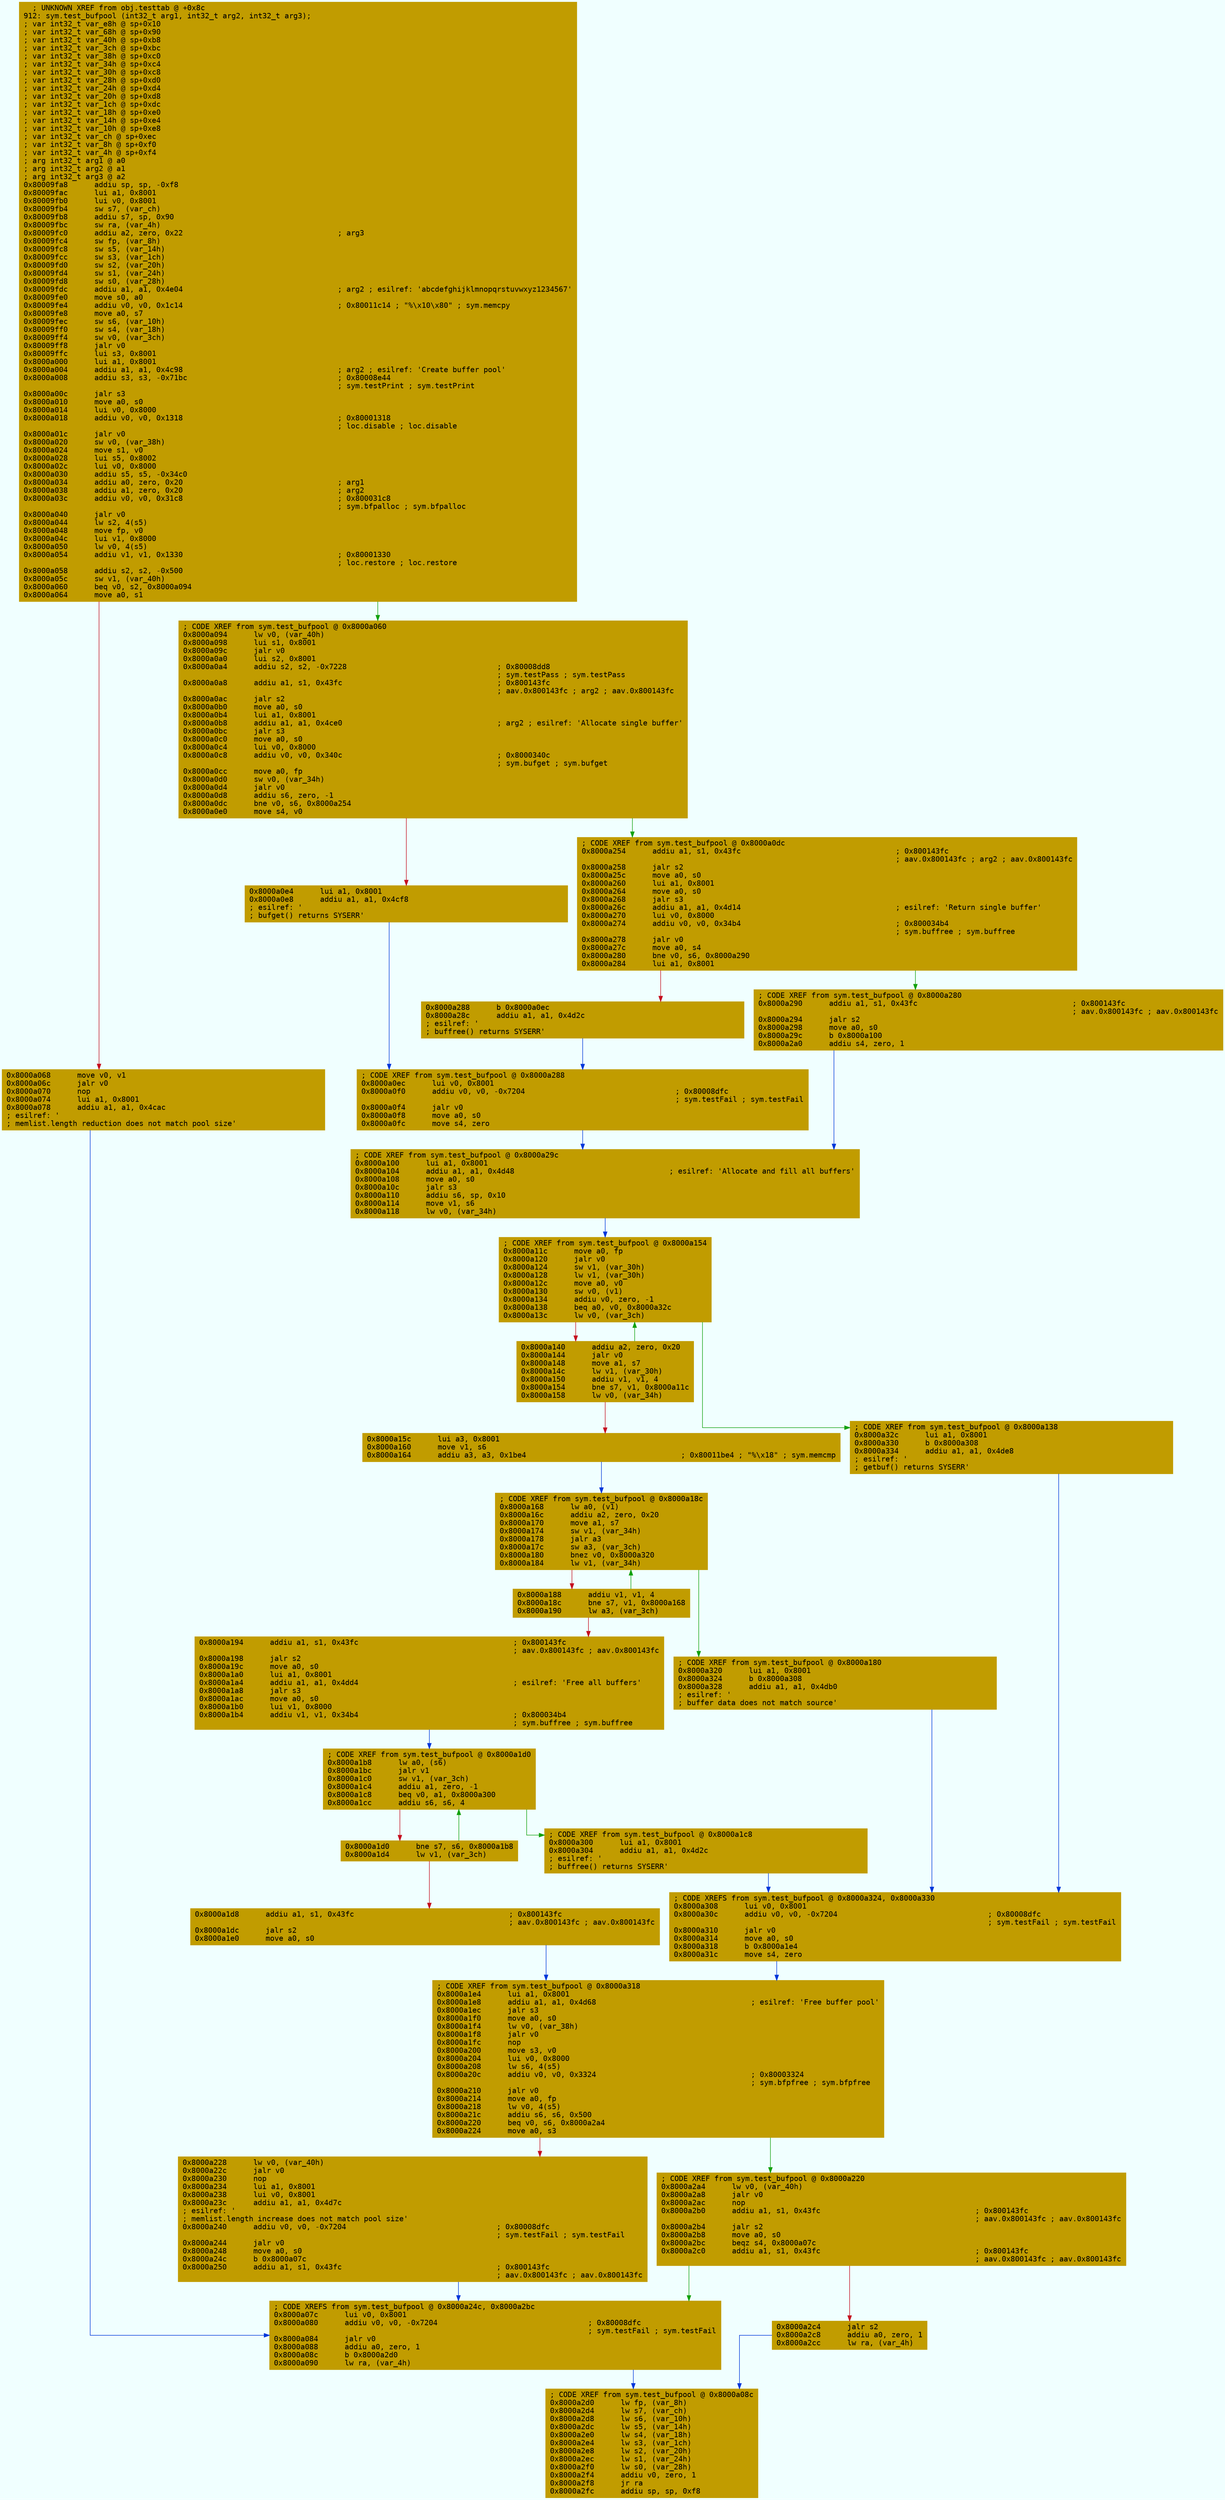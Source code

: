 digraph code {
	graph [bgcolor=azure fontsize=8 fontname="Courier" splines="ortho"];
	node [fillcolor=gray style=filled shape=box];
	edge [arrowhead="normal"];
	"0x80009fa8" [URL="sym.test_bufpool/0x80009fa8", fillcolor="#c19c00",color="#c19c00", fontname="Courier",label="  ; UNKNOWN XREF from obj.testtab @ +0x8c\l912: sym.test_bufpool (int32_t arg1, int32_t arg2, int32_t arg3);\l; var int32_t var_e8h @ sp+0x10\l; var int32_t var_68h @ sp+0x90\l; var int32_t var_40h @ sp+0xb8\l; var int32_t var_3ch @ sp+0xbc\l; var int32_t var_38h @ sp+0xc0\l; var int32_t var_34h @ sp+0xc4\l; var int32_t var_30h @ sp+0xc8\l; var int32_t var_28h @ sp+0xd0\l; var int32_t var_24h @ sp+0xd4\l; var int32_t var_20h @ sp+0xd8\l; var int32_t var_1ch @ sp+0xdc\l; var int32_t var_18h @ sp+0xe0\l; var int32_t var_14h @ sp+0xe4\l; var int32_t var_10h @ sp+0xe8\l; var int32_t var_ch @ sp+0xec\l; var int32_t var_8h @ sp+0xf0\l; var int32_t var_4h @ sp+0xf4\l; arg int32_t arg1 @ a0\l; arg int32_t arg2 @ a1\l; arg int32_t arg3 @ a2\l0x80009fa8      addiu sp, sp, -0xf8\l0x80009fac      lui a1, 0x8001\l0x80009fb0      lui v0, 0x8001\l0x80009fb4      sw s7, (var_ch)\l0x80009fb8      addiu s7, sp, 0x90\l0x80009fbc      sw ra, (var_4h)\l0x80009fc0      addiu a2, zero, 0x22                                   ; arg3\l0x80009fc4      sw fp, (var_8h)\l0x80009fc8      sw s5, (var_14h)\l0x80009fcc      sw s3, (var_1ch)\l0x80009fd0      sw s2, (var_20h)\l0x80009fd4      sw s1, (var_24h)\l0x80009fd8      sw s0, (var_28h)\l0x80009fdc      addiu a1, a1, 0x4e04                                   ; arg2 ; esilref: 'abcdefghijklmnopqrstuvwxyz1234567'\l0x80009fe0      move s0, a0\l0x80009fe4      addiu v0, v0, 0x1c14                                   ; 0x80011c14 ; \"%\\x10\\x80\" ; sym.memcpy\l0x80009fe8      move a0, s7\l0x80009fec      sw s6, (var_10h)\l0x80009ff0      sw s4, (var_18h)\l0x80009ff4      sw v0, (var_3ch)\l0x80009ff8      jalr v0\l0x80009ffc      lui s3, 0x8001\l0x8000a000      lui a1, 0x8001\l0x8000a004      addiu a1, a1, 0x4c98                                   ; arg2 ; esilref: 'Create buffer pool'\l0x8000a008      addiu s3, s3, -0x71bc                                  ; 0x80008e44\l                                                                       ; sym.testPrint ; sym.testPrint\l0x8000a00c      jalr s3\l0x8000a010      move a0, s0\l0x8000a014      lui v0, 0x8000\l0x8000a018      addiu v0, v0, 0x1318                                   ; 0x80001318\l                                                                       ; loc.disable ; loc.disable\l0x8000a01c      jalr v0\l0x8000a020      sw v0, (var_38h)\l0x8000a024      move s1, v0\l0x8000a028      lui s5, 0x8002\l0x8000a02c      lui v0, 0x8000\l0x8000a030      addiu s5, s5, -0x34c0\l0x8000a034      addiu a0, zero, 0x20                                   ; arg1\l0x8000a038      addiu a1, zero, 0x20                                   ; arg2\l0x8000a03c      addiu v0, v0, 0x31c8                                   ; 0x800031c8\l                                                                       ; sym.bfpalloc ; sym.bfpalloc\l0x8000a040      jalr v0\l0x8000a044      lw s2, 4(s5)\l0x8000a048      move fp, v0\l0x8000a04c      lui v1, 0x8000\l0x8000a050      lw v0, 4(s5)\l0x8000a054      addiu v1, v1, 0x1330                                   ; 0x80001330\l                                                                       ; loc.restore ; loc.restore\l0x8000a058      addiu s2, s2, -0x500\l0x8000a05c      sw v1, (var_40h)\l0x8000a060      beq v0, s2, 0x8000a094\l0x8000a064      move a0, s1\l"]
	"0x8000a068" [URL="sym.test_bufpool/0x8000a068", fillcolor="#c19c00",color="#c19c00", fontname="Courier",label="0x8000a068      move v0, v1\l0x8000a06c      jalr v0\l0x8000a070      nop\l0x8000a074      lui a1, 0x8001\l0x8000a078      addiu a1, a1, 0x4cac                                   \l; esilref: '\l; memlist.length reduction does not match pool size'\l"]
	"0x8000a07c" [URL="sym.test_bufpool/0x8000a07c", fillcolor="#c19c00",color="#c19c00", fontname="Courier",label="; CODE XREFS from sym.test_bufpool @ 0x8000a24c, 0x8000a2bc\l0x8000a07c      lui v0, 0x8001\l0x8000a080      addiu v0, v0, -0x7204                                  ; 0x80008dfc\l                                                                       ; sym.testFail ; sym.testFail\l0x8000a084      jalr v0\l0x8000a088      addiu a0, zero, 1\l0x8000a08c      b 0x8000a2d0\l0x8000a090      lw ra, (var_4h)\l"]
	"0x8000a094" [URL="sym.test_bufpool/0x8000a094", fillcolor="#c19c00",color="#c19c00", fontname="Courier",label="; CODE XREF from sym.test_bufpool @ 0x8000a060\l0x8000a094      lw v0, (var_40h)\l0x8000a098      lui s1, 0x8001\l0x8000a09c      jalr v0\l0x8000a0a0      lui s2, 0x8001\l0x8000a0a4      addiu s2, s2, -0x7228                                  ; 0x80008dd8\l                                                                       ; sym.testPass ; sym.testPass\l0x8000a0a8      addiu a1, s1, 0x43fc                                   ; 0x800143fc\l                                                                       ; aav.0x800143fc ; arg2 ; aav.0x800143fc\l0x8000a0ac      jalr s2\l0x8000a0b0      move a0, s0\l0x8000a0b4      lui a1, 0x8001\l0x8000a0b8      addiu a1, a1, 0x4ce0                                   ; arg2 ; esilref: 'Allocate single buffer'\l0x8000a0bc      jalr s3\l0x8000a0c0      move a0, s0\l0x8000a0c4      lui v0, 0x8000\l0x8000a0c8      addiu v0, v0, 0x340c                                   ; 0x8000340c\l                                                                       ; sym.bufget ; sym.bufget\l0x8000a0cc      move a0, fp\l0x8000a0d0      sw v0, (var_34h)\l0x8000a0d4      jalr v0\l0x8000a0d8      addiu s6, zero, -1\l0x8000a0dc      bne v0, s6, 0x8000a254\l0x8000a0e0      move s4, v0\l"]
	"0x8000a0e4" [URL="sym.test_bufpool/0x8000a0e4", fillcolor="#c19c00",color="#c19c00", fontname="Courier",label="0x8000a0e4      lui a1, 0x8001\l0x8000a0e8      addiu a1, a1, 0x4cf8                                   \l; esilref: '\l; bufget() returns SYSERR'\l"]
	"0x8000a0ec" [URL="sym.test_bufpool/0x8000a0ec", fillcolor="#c19c00",color="#c19c00", fontname="Courier",label="; CODE XREF from sym.test_bufpool @ 0x8000a288\l0x8000a0ec      lui v0, 0x8001\l0x8000a0f0      addiu v0, v0, -0x7204                                  ; 0x80008dfc\l                                                                       ; sym.testFail ; sym.testFail\l0x8000a0f4      jalr v0\l0x8000a0f8      move a0, s0\l0x8000a0fc      move s4, zero\l"]
	"0x8000a100" [URL="sym.test_bufpool/0x8000a100", fillcolor="#c19c00",color="#c19c00", fontname="Courier",label="; CODE XREF from sym.test_bufpool @ 0x8000a29c\l0x8000a100      lui a1, 0x8001\l0x8000a104      addiu a1, a1, 0x4d48                                   ; esilref: 'Allocate and fill all buffers'\l0x8000a108      move a0, s0\l0x8000a10c      jalr s3\l0x8000a110      addiu s6, sp, 0x10\l0x8000a114      move v1, s6\l0x8000a118      lw v0, (var_34h)\l"]
	"0x8000a11c" [URL="sym.test_bufpool/0x8000a11c", fillcolor="#c19c00",color="#c19c00", fontname="Courier",label="; CODE XREF from sym.test_bufpool @ 0x8000a154\l0x8000a11c      move a0, fp\l0x8000a120      jalr v0\l0x8000a124      sw v1, (var_30h)\l0x8000a128      lw v1, (var_30h)\l0x8000a12c      move a0, v0\l0x8000a130      sw v0, (v1)\l0x8000a134      addiu v0, zero, -1\l0x8000a138      beq a0, v0, 0x8000a32c\l0x8000a13c      lw v0, (var_3ch)\l"]
	"0x8000a140" [URL="sym.test_bufpool/0x8000a140", fillcolor="#c19c00",color="#c19c00", fontname="Courier",label="0x8000a140      addiu a2, zero, 0x20\l0x8000a144      jalr v0\l0x8000a148      move a1, s7\l0x8000a14c      lw v1, (var_30h)\l0x8000a150      addiu v1, v1, 4\l0x8000a154      bne s7, v1, 0x8000a11c\l0x8000a158      lw v0, (var_34h)\l"]
	"0x8000a15c" [URL="sym.test_bufpool/0x8000a15c", fillcolor="#c19c00",color="#c19c00", fontname="Courier",label="0x8000a15c      lui a3, 0x8001\l0x8000a160      move v1, s6\l0x8000a164      addiu a3, a3, 0x1be4                                   ; 0x80011be4 ; \"%\\x18\" ; sym.memcmp\l"]
	"0x8000a168" [URL="sym.test_bufpool/0x8000a168", fillcolor="#c19c00",color="#c19c00", fontname="Courier",label="; CODE XREF from sym.test_bufpool @ 0x8000a18c\l0x8000a168      lw a0, (v1)\l0x8000a16c      addiu a2, zero, 0x20\l0x8000a170      move a1, s7\l0x8000a174      sw v1, (var_34h)\l0x8000a178      jalr a3\l0x8000a17c      sw a3, (var_3ch)\l0x8000a180      bnez v0, 0x8000a320\l0x8000a184      lw v1, (var_34h)\l"]
	"0x8000a188" [URL="sym.test_bufpool/0x8000a188", fillcolor="#c19c00",color="#c19c00", fontname="Courier",label="0x8000a188      addiu v1, v1, 4\l0x8000a18c      bne s7, v1, 0x8000a168\l0x8000a190      lw a3, (var_3ch)\l"]
	"0x8000a194" [URL="sym.test_bufpool/0x8000a194", fillcolor="#c19c00",color="#c19c00", fontname="Courier",label="0x8000a194      addiu a1, s1, 0x43fc                                   ; 0x800143fc\l                                                                       ; aav.0x800143fc ; aav.0x800143fc\l0x8000a198      jalr s2\l0x8000a19c      move a0, s0\l0x8000a1a0      lui a1, 0x8001\l0x8000a1a4      addiu a1, a1, 0x4dd4                                   ; esilref: 'Free all buffers'\l0x8000a1a8      jalr s3\l0x8000a1ac      move a0, s0\l0x8000a1b0      lui v1, 0x8000\l0x8000a1b4      addiu v1, v1, 0x34b4                                   ; 0x800034b4\l                                                                       ; sym.buffree ; sym.buffree\l"]
	"0x8000a1b8" [URL="sym.test_bufpool/0x8000a1b8", fillcolor="#c19c00",color="#c19c00", fontname="Courier",label="; CODE XREF from sym.test_bufpool @ 0x8000a1d0\l0x8000a1b8      lw a0, (s6)\l0x8000a1bc      jalr v1\l0x8000a1c0      sw v1, (var_3ch)\l0x8000a1c4      addiu a1, zero, -1\l0x8000a1c8      beq v0, a1, 0x8000a300\l0x8000a1cc      addiu s6, s6, 4\l"]
	"0x8000a1d0" [URL="sym.test_bufpool/0x8000a1d0", fillcolor="#c19c00",color="#c19c00", fontname="Courier",label="0x8000a1d0      bne s7, s6, 0x8000a1b8\l0x8000a1d4      lw v1, (var_3ch)\l"]
	"0x8000a1d8" [URL="sym.test_bufpool/0x8000a1d8", fillcolor="#c19c00",color="#c19c00", fontname="Courier",label="0x8000a1d8      addiu a1, s1, 0x43fc                                   ; 0x800143fc\l                                                                       ; aav.0x800143fc ; aav.0x800143fc\l0x8000a1dc      jalr s2\l0x8000a1e0      move a0, s0\l"]
	"0x8000a1e4" [URL="sym.test_bufpool/0x8000a1e4", fillcolor="#c19c00",color="#c19c00", fontname="Courier",label="; CODE XREF from sym.test_bufpool @ 0x8000a318\l0x8000a1e4      lui a1, 0x8001\l0x8000a1e8      addiu a1, a1, 0x4d68                                   ; esilref: 'Free buffer pool'\l0x8000a1ec      jalr s3\l0x8000a1f0      move a0, s0\l0x8000a1f4      lw v0, (var_38h)\l0x8000a1f8      jalr v0\l0x8000a1fc      nop\l0x8000a200      move s3, v0\l0x8000a204      lui v0, 0x8000\l0x8000a208      lw s6, 4(s5)\l0x8000a20c      addiu v0, v0, 0x3324                                   ; 0x80003324\l                                                                       ; sym.bfpfree ; sym.bfpfree\l0x8000a210      jalr v0\l0x8000a214      move a0, fp\l0x8000a218      lw v0, 4(s5)\l0x8000a21c      addiu s6, s6, 0x500\l0x8000a220      beq v0, s6, 0x8000a2a4\l0x8000a224      move a0, s3\l"]
	"0x8000a228" [URL="sym.test_bufpool/0x8000a228", fillcolor="#c19c00",color="#c19c00", fontname="Courier",label="0x8000a228      lw v0, (var_40h)\l0x8000a22c      jalr v0\l0x8000a230      nop\l0x8000a234      lui a1, 0x8001\l0x8000a238      lui v0, 0x8001\l0x8000a23c      addiu a1, a1, 0x4d7c                                   \l; esilref: '\l; memlist.length increase does not match pool size'\l0x8000a240      addiu v0, v0, -0x7204                                  ; 0x80008dfc\l                                                                       ; sym.testFail ; sym.testFail\l0x8000a244      jalr v0\l0x8000a248      move a0, s0\l0x8000a24c      b 0x8000a07c\l0x8000a250      addiu a1, s1, 0x43fc                                   ; 0x800143fc\l                                                                       ; aav.0x800143fc ; aav.0x800143fc\l"]
	"0x8000a254" [URL="sym.test_bufpool/0x8000a254", fillcolor="#c19c00",color="#c19c00", fontname="Courier",label="; CODE XREF from sym.test_bufpool @ 0x8000a0dc\l0x8000a254      addiu a1, s1, 0x43fc                                   ; 0x800143fc\l                                                                       ; aav.0x800143fc ; arg2 ; aav.0x800143fc\l0x8000a258      jalr s2\l0x8000a25c      move a0, s0\l0x8000a260      lui a1, 0x8001\l0x8000a264      move a0, s0\l0x8000a268      jalr s3\l0x8000a26c      addiu a1, a1, 0x4d14                                   ; esilref: 'Return single buffer'\l0x8000a270      lui v0, 0x8000\l0x8000a274      addiu v0, v0, 0x34b4                                   ; 0x800034b4\l                                                                       ; sym.buffree ; sym.buffree\l0x8000a278      jalr v0\l0x8000a27c      move a0, s4\l0x8000a280      bne v0, s6, 0x8000a290\l0x8000a284      lui a1, 0x8001\l"]
	"0x8000a288" [URL="sym.test_bufpool/0x8000a288", fillcolor="#c19c00",color="#c19c00", fontname="Courier",label="0x8000a288      b 0x8000a0ec\l0x8000a28c      addiu a1, a1, 0x4d2c                                   \l; esilref: '\l; buffree() returns SYSERR'\l"]
	"0x8000a290" [URL="sym.test_bufpool/0x8000a290", fillcolor="#c19c00",color="#c19c00", fontname="Courier",label="; CODE XREF from sym.test_bufpool @ 0x8000a280\l0x8000a290      addiu a1, s1, 0x43fc                                   ; 0x800143fc\l                                                                       ; aav.0x800143fc ; aav.0x800143fc\l0x8000a294      jalr s2\l0x8000a298      move a0, s0\l0x8000a29c      b 0x8000a100\l0x8000a2a0      addiu s4, zero, 1\l"]
	"0x8000a2a4" [URL="sym.test_bufpool/0x8000a2a4", fillcolor="#c19c00",color="#c19c00", fontname="Courier",label="; CODE XREF from sym.test_bufpool @ 0x8000a220\l0x8000a2a4      lw v0, (var_40h)\l0x8000a2a8      jalr v0\l0x8000a2ac      nop\l0x8000a2b0      addiu a1, s1, 0x43fc                                   ; 0x800143fc\l                                                                       ; aav.0x800143fc ; aav.0x800143fc\l0x8000a2b4      jalr s2\l0x8000a2b8      move a0, s0\l0x8000a2bc      beqz s4, 0x8000a07c\l0x8000a2c0      addiu a1, s1, 0x43fc                                   ; 0x800143fc\l                                                                       ; aav.0x800143fc ; aav.0x800143fc\l"]
	"0x8000a2c4" [URL="sym.test_bufpool/0x8000a2c4", fillcolor="#c19c00",color="#c19c00", fontname="Courier",label="0x8000a2c4      jalr s2\l0x8000a2c8      addiu a0, zero, 1\l0x8000a2cc      lw ra, (var_4h)\l"]
	"0x8000a2d0" [URL="sym.test_bufpool/0x8000a2d0", fillcolor="#c19c00",color="#c19c00", fontname="Courier",label="; CODE XREF from sym.test_bufpool @ 0x8000a08c\l0x8000a2d0      lw fp, (var_8h)\l0x8000a2d4      lw s7, (var_ch)\l0x8000a2d8      lw s6, (var_10h)\l0x8000a2dc      lw s5, (var_14h)\l0x8000a2e0      lw s4, (var_18h)\l0x8000a2e4      lw s3, (var_1ch)\l0x8000a2e8      lw s2, (var_20h)\l0x8000a2ec      lw s1, (var_24h)\l0x8000a2f0      lw s0, (var_28h)\l0x8000a2f4      addiu v0, zero, 1\l0x8000a2f8      jr ra\l0x8000a2fc      addiu sp, sp, 0xf8\l"]
	"0x8000a300" [URL="sym.test_bufpool/0x8000a300", fillcolor="#c19c00",color="#c19c00", fontname="Courier",label="; CODE XREF from sym.test_bufpool @ 0x8000a1c8\l0x8000a300      lui a1, 0x8001\l0x8000a304      addiu a1, a1, 0x4d2c                                   \l; esilref: '\l; buffree() returns SYSERR'\l"]
	"0x8000a308" [URL="sym.test_bufpool/0x8000a308", fillcolor="#c19c00",color="#c19c00", fontname="Courier",label="; CODE XREFS from sym.test_bufpool @ 0x8000a324, 0x8000a330\l0x8000a308      lui v0, 0x8001\l0x8000a30c      addiu v0, v0, -0x7204                                  ; 0x80008dfc\l                                                                       ; sym.testFail ; sym.testFail\l0x8000a310      jalr v0\l0x8000a314      move a0, s0\l0x8000a318      b 0x8000a1e4\l0x8000a31c      move s4, zero\l"]
	"0x8000a320" [URL="sym.test_bufpool/0x8000a320", fillcolor="#c19c00",color="#c19c00", fontname="Courier",label="; CODE XREF from sym.test_bufpool @ 0x8000a180\l0x8000a320      lui a1, 0x8001\l0x8000a324      b 0x8000a308\l0x8000a328      addiu a1, a1, 0x4db0                                   \l; esilref: '\l; buffer data does not match source'\l"]
	"0x8000a32c" [URL="sym.test_bufpool/0x8000a32c", fillcolor="#c19c00",color="#c19c00", fontname="Courier",label="; CODE XREF from sym.test_bufpool @ 0x8000a138\l0x8000a32c      lui a1, 0x8001\l0x8000a330      b 0x8000a308\l0x8000a334      addiu a1, a1, 0x4de8                                   \l; esilref: '\l; getbuf() returns SYSERR'\l"]
        "0x80009fa8" -> "0x8000a094" [color="#13a10e"];
        "0x80009fa8" -> "0x8000a068" [color="#c50f1f"];
        "0x8000a068" -> "0x8000a07c" [color="#0037da"];
        "0x8000a07c" -> "0x8000a2d0" [color="#0037da"];
        "0x8000a094" -> "0x8000a254" [color="#13a10e"];
        "0x8000a094" -> "0x8000a0e4" [color="#c50f1f"];
        "0x8000a0e4" -> "0x8000a0ec" [color="#0037da"];
        "0x8000a0ec" -> "0x8000a100" [color="#0037da"];
        "0x8000a100" -> "0x8000a11c" [color="#0037da"];
        "0x8000a11c" -> "0x8000a32c" [color="#13a10e"];
        "0x8000a11c" -> "0x8000a140" [color="#c50f1f"];
        "0x8000a140" -> "0x8000a11c" [color="#13a10e"];
        "0x8000a140" -> "0x8000a15c" [color="#c50f1f"];
        "0x8000a15c" -> "0x8000a168" [color="#0037da"];
        "0x8000a168" -> "0x8000a320" [color="#13a10e"];
        "0x8000a168" -> "0x8000a188" [color="#c50f1f"];
        "0x8000a188" -> "0x8000a168" [color="#13a10e"];
        "0x8000a188" -> "0x8000a194" [color="#c50f1f"];
        "0x8000a194" -> "0x8000a1b8" [color="#0037da"];
        "0x8000a1b8" -> "0x8000a300" [color="#13a10e"];
        "0x8000a1b8" -> "0x8000a1d0" [color="#c50f1f"];
        "0x8000a1d0" -> "0x8000a1b8" [color="#13a10e"];
        "0x8000a1d0" -> "0x8000a1d8" [color="#c50f1f"];
        "0x8000a1d8" -> "0x8000a1e4" [color="#0037da"];
        "0x8000a1e4" -> "0x8000a2a4" [color="#13a10e"];
        "0x8000a1e4" -> "0x8000a228" [color="#c50f1f"];
        "0x8000a228" -> "0x8000a07c" [color="#0037da"];
        "0x8000a254" -> "0x8000a290" [color="#13a10e"];
        "0x8000a254" -> "0x8000a288" [color="#c50f1f"];
        "0x8000a288" -> "0x8000a0ec" [color="#0037da"];
        "0x8000a290" -> "0x8000a100" [color="#0037da"];
        "0x8000a2a4" -> "0x8000a07c" [color="#13a10e"];
        "0x8000a2a4" -> "0x8000a2c4" [color="#c50f1f"];
        "0x8000a2c4" -> "0x8000a2d0" [color="#0037da"];
        "0x8000a300" -> "0x8000a308" [color="#0037da"];
        "0x8000a308" -> "0x8000a1e4" [color="#0037da"];
        "0x8000a320" -> "0x8000a308" [color="#0037da"];
        "0x8000a32c" -> "0x8000a308" [color="#0037da"];
}
